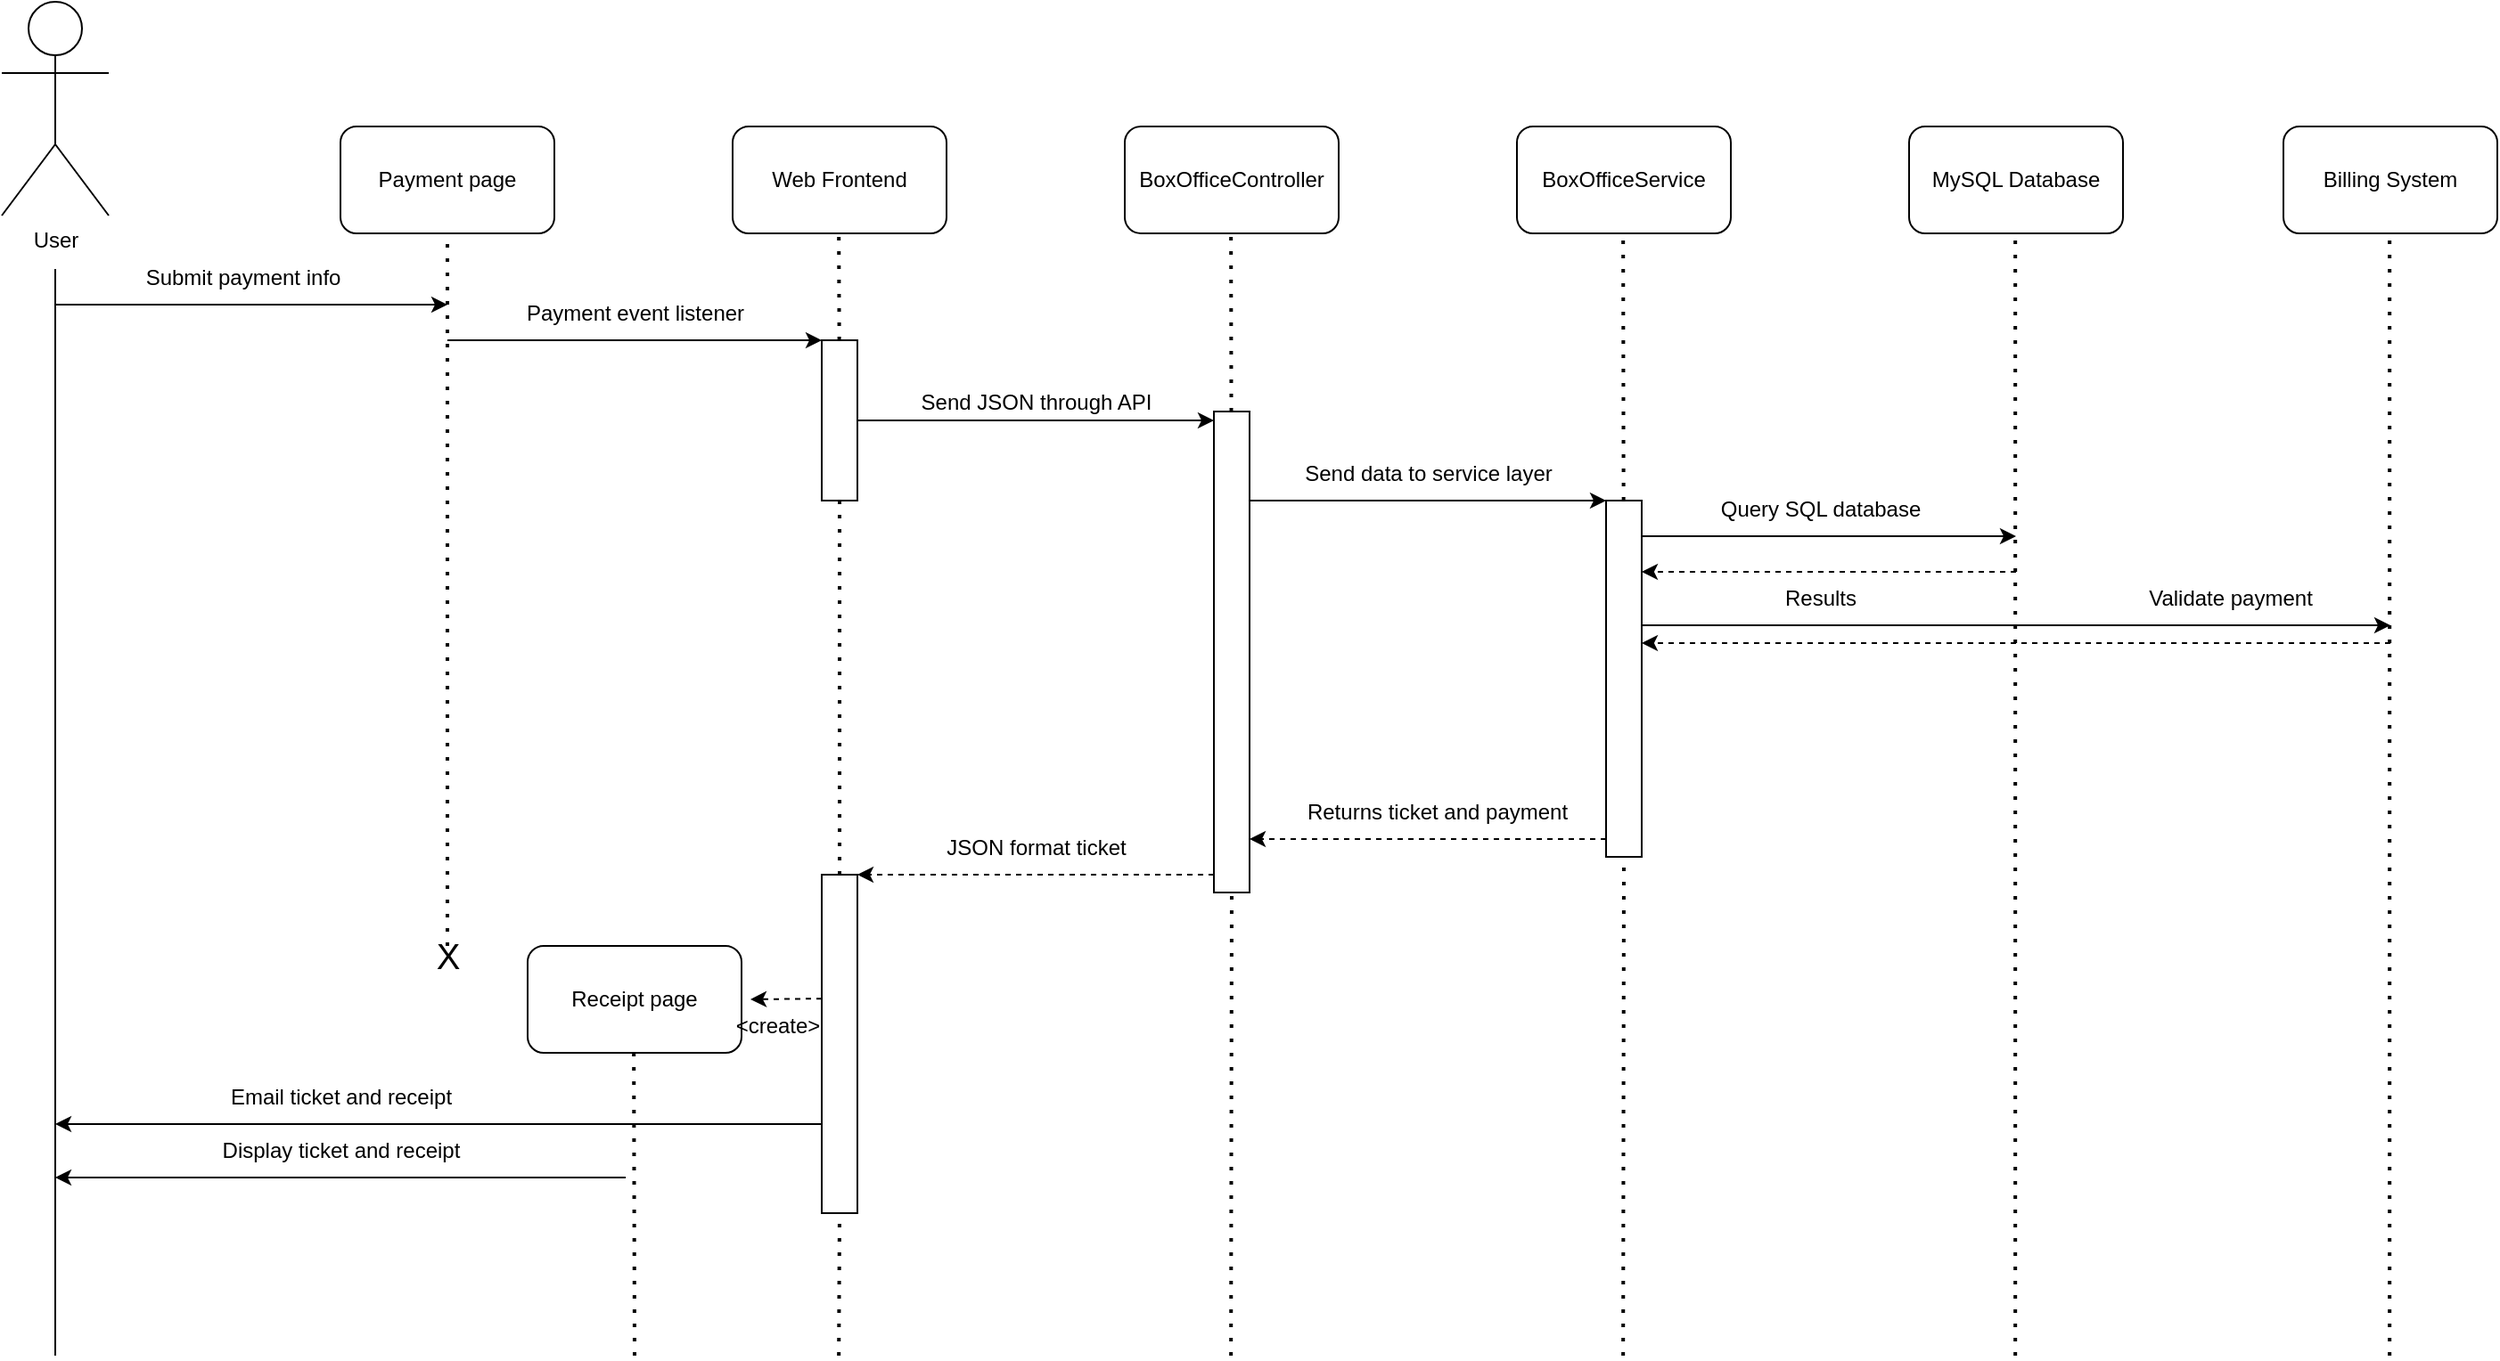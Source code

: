 <mxfile version="20.6.0" type="google" pages="4"><diagram id="Ne33cUZ_tZtp5CVZZPTv" name="Use Case: Purchase Ticket"><mxGraphModel dx="1623" dy="914" grid="1" gridSize="10" guides="1" tooltips="1" connect="1" arrows="1" fold="1" page="1" pageScale="1" pageWidth="1700" pageHeight="1100" math="0" shadow="0"><root><mxCell id="0"/><mxCell id="1" parent="0"/><mxCell id="66LA7Qqj7q2igXG3Upyo-1" value="User" style="shape=umlActor;verticalLabelPosition=bottom;verticalAlign=top;html=1;outlineConnect=0;" vertex="1" parent="1"><mxGeometry x="310" y="200" width="60" height="120" as="geometry"/></mxCell><mxCell id="66LA7Qqj7q2igXG3Upyo-2" value="Payment page" style="rounded=1;whiteSpace=wrap;html=1;" vertex="1" parent="1"><mxGeometry x="500" y="270" width="120" height="60" as="geometry"/></mxCell><mxCell id="66LA7Qqj7q2igXG3Upyo-3" value="Web Frontend" style="rounded=1;whiteSpace=wrap;html=1;" vertex="1" parent="1"><mxGeometry x="720" y="270" width="120" height="60" as="geometry"/></mxCell><mxCell id="66LA7Qqj7q2igXG3Upyo-5" value="BoxOfficeController" style="rounded=1;whiteSpace=wrap;html=1;" vertex="1" parent="1"><mxGeometry x="940" y="270" width="120" height="60" as="geometry"/></mxCell><mxCell id="66LA7Qqj7q2igXG3Upyo-6" value="BoxOfficeService" style="rounded=1;whiteSpace=wrap;html=1;" vertex="1" parent="1"><mxGeometry x="1160" y="270" width="120" height="60" as="geometry"/></mxCell><mxCell id="66LA7Qqj7q2igXG3Upyo-7" value="" style="endArrow=none;dashed=1;html=1;dashPattern=1 3;strokeWidth=2;rounded=0;entryX=0.5;entryY=1;entryDx=0;entryDy=0;" edge="1" parent="1" target="66LA7Qqj7q2igXG3Upyo-2"><mxGeometry width="50" height="50" relative="1" as="geometry"><mxPoint x="560" y="730" as="sourcePoint"/><mxPoint x="990" y="420" as="targetPoint"/></mxGeometry></mxCell><mxCell id="66LA7Qqj7q2igXG3Upyo-8" value="" style="endArrow=none;dashed=1;html=1;dashPattern=1 3;strokeWidth=2;rounded=0;entryX=0.5;entryY=1;entryDx=0;entryDy=0;startArrow=none;" edge="1" parent="1" source="_BiW5hDFb5PB2Yj3_ltE-6"><mxGeometry width="50" height="50" relative="1" as="geometry"><mxPoint x="779.58" y="960.0" as="sourcePoint"/><mxPoint x="779.58" y="330" as="targetPoint"/></mxGeometry></mxCell><mxCell id="66LA7Qqj7q2igXG3Upyo-10" value="" style="endArrow=none;dashed=1;html=1;dashPattern=1 3;strokeWidth=2;rounded=0;entryX=0.5;entryY=1;entryDx=0;entryDy=0;startArrow=none;" edge="1" parent="1" source="_BiW5hDFb5PB2Yj3_ltE-8"><mxGeometry width="50" height="50" relative="1" as="geometry"><mxPoint x="999.58" y="960.0" as="sourcePoint"/><mxPoint x="999.58" y="330" as="targetPoint"/></mxGeometry></mxCell><mxCell id="66LA7Qqj7q2igXG3Upyo-11" value="" style="endArrow=none;dashed=1;html=1;dashPattern=1 3;strokeWidth=2;rounded=0;entryX=0.5;entryY=1;entryDx=0;entryDy=0;startArrow=none;" edge="1" parent="1" source="_BiW5hDFb5PB2Yj3_ltE-14"><mxGeometry width="50" height="50" relative="1" as="geometry"><mxPoint x="1219.58" y="960.0" as="sourcePoint"/><mxPoint x="1219.58" y="330" as="targetPoint"/></mxGeometry></mxCell><mxCell id="_BiW5hDFb5PB2Yj3_ltE-1" value="" style="endArrow=none;html=1;rounded=0;" edge="1" parent="1"><mxGeometry width="50" height="50" relative="1" as="geometry"><mxPoint x="340" y="960" as="sourcePoint"/><mxPoint x="340" y="350" as="targetPoint"/></mxGeometry></mxCell><mxCell id="_BiW5hDFb5PB2Yj3_ltE-2" value="" style="endArrow=classic;html=1;rounded=0;" edge="1" parent="1"><mxGeometry width="50" height="50" relative="1" as="geometry"><mxPoint x="340" y="370" as="sourcePoint"/><mxPoint x="560" y="370" as="targetPoint"/></mxGeometry></mxCell><mxCell id="_BiW5hDFb5PB2Yj3_ltE-3" value="Submit payment info" style="text;html=1;align=center;verticalAlign=middle;resizable=0;points=[];autosize=1;strokeColor=none;fillColor=none;" vertex="1" parent="1"><mxGeometry x="380" y="340" width="130" height="30" as="geometry"/></mxCell><mxCell id="_BiW5hDFb5PB2Yj3_ltE-4" value="" style="endArrow=classic;html=1;rounded=0;entryX=0;entryY=0;entryDx=0;entryDy=0;" edge="1" parent="1" target="_BiW5hDFb5PB2Yj3_ltE-6"><mxGeometry width="50" height="50" relative="1" as="geometry"><mxPoint x="560" y="390" as="sourcePoint"/><mxPoint x="780" y="390" as="targetPoint"/></mxGeometry></mxCell><mxCell id="_BiW5hDFb5PB2Yj3_ltE-5" value="Payment event listener" style="text;html=1;align=center;verticalAlign=middle;resizable=0;points=[];autosize=1;strokeColor=none;fillColor=none;" vertex="1" parent="1"><mxGeometry x="590" y="360" width="150" height="30" as="geometry"/></mxCell><mxCell id="_BiW5hDFb5PB2Yj3_ltE-9" style="edgeStyle=orthogonalEdgeStyle;rounded=0;orthogonalLoop=1;jettySize=auto;html=1;exitX=1;exitY=0.5;exitDx=0;exitDy=0;" edge="1" parent="1" source="_BiW5hDFb5PB2Yj3_ltE-6"><mxGeometry relative="1" as="geometry"><mxPoint x="990" y="435" as="targetPoint"/></mxGeometry></mxCell><mxCell id="_BiW5hDFb5PB2Yj3_ltE-6" value="" style="rounded=0;whiteSpace=wrap;html=1;" vertex="1" parent="1"><mxGeometry x="770" y="390" width="20" height="90" as="geometry"/></mxCell><mxCell id="_BiW5hDFb5PB2Yj3_ltE-7" value="" style="endArrow=none;dashed=1;html=1;dashPattern=1 3;strokeWidth=2;rounded=0;entryX=0.5;entryY=1;entryDx=0;entryDy=0;startArrow=none;" edge="1" parent="1" source="_BiW5hDFb5PB2Yj3_ltE-25" target="_BiW5hDFb5PB2Yj3_ltE-6"><mxGeometry width="50" height="50" relative="1" as="geometry"><mxPoint x="779.58" y="960.0" as="sourcePoint"/><mxPoint x="779.58" y="330" as="targetPoint"/></mxGeometry></mxCell><mxCell id="_BiW5hDFb5PB2Yj3_ltE-8" value="" style="rounded=0;whiteSpace=wrap;html=1;" vertex="1" parent="1"><mxGeometry x="990" y="430" width="20" height="270" as="geometry"/></mxCell><mxCell id="_BiW5hDFb5PB2Yj3_ltE-10" value="" style="endArrow=none;dashed=1;html=1;dashPattern=1 3;strokeWidth=2;rounded=0;entryX=0.5;entryY=1;entryDx=0;entryDy=0;" edge="1" parent="1" target="_BiW5hDFb5PB2Yj3_ltE-8"><mxGeometry width="50" height="50" relative="1" as="geometry"><mxPoint x="999.58" y="960.0" as="sourcePoint"/><mxPoint x="999.58" y="330" as="targetPoint"/></mxGeometry></mxCell><mxCell id="_BiW5hDFb5PB2Yj3_ltE-11" value="Send JSON through API" style="text;html=1;align=center;verticalAlign=middle;resizable=0;points=[];autosize=1;strokeColor=none;fillColor=none;" vertex="1" parent="1"><mxGeometry x="815" y="410" width="150" height="30" as="geometry"/></mxCell><mxCell id="_BiW5hDFb5PB2Yj3_ltE-12" value="MySQL Database" style="rounded=1;whiteSpace=wrap;html=1;" vertex="1" parent="1"><mxGeometry x="1380" y="270" width="120" height="60" as="geometry"/></mxCell><mxCell id="_BiW5hDFb5PB2Yj3_ltE-13" value="" style="endArrow=none;dashed=1;html=1;dashPattern=1 3;strokeWidth=2;rounded=0;entryX=0.5;entryY=1;entryDx=0;entryDy=0;" edge="1" parent="1"><mxGeometry width="50" height="50" relative="1" as="geometry"><mxPoint x="1439.58" y="960.0" as="sourcePoint"/><mxPoint x="1439.58" y="330" as="targetPoint"/></mxGeometry></mxCell><mxCell id="_BiW5hDFb5PB2Yj3_ltE-15" style="edgeStyle=orthogonalEdgeStyle;rounded=0;orthogonalLoop=1;jettySize=auto;html=1;exitX=1;exitY=0.5;exitDx=0;exitDy=0;" edge="1" parent="1"><mxGeometry relative="1" as="geometry"><mxPoint x="1210" y="480" as="targetPoint"/><mxPoint x="1010" y="480" as="sourcePoint"/></mxGeometry></mxCell><mxCell id="_BiW5hDFb5PB2Yj3_ltE-16" value="Send data to service layer" style="text;html=1;align=center;verticalAlign=middle;resizable=0;points=[];autosize=1;strokeColor=none;fillColor=none;" vertex="1" parent="1"><mxGeometry x="1030" y="450" width="160" height="30" as="geometry"/></mxCell><mxCell id="_BiW5hDFb5PB2Yj3_ltE-14" value="" style="rounded=0;whiteSpace=wrap;html=1;" vertex="1" parent="1"><mxGeometry x="1210" y="480" width="20" height="200" as="geometry"/></mxCell><mxCell id="_BiW5hDFb5PB2Yj3_ltE-17" value="" style="endArrow=none;dashed=1;html=1;dashPattern=1 3;strokeWidth=2;rounded=0;entryX=0.5;entryY=1;entryDx=0;entryDy=0;" edge="1" parent="1" target="_BiW5hDFb5PB2Yj3_ltE-14"><mxGeometry width="50" height="50" relative="1" as="geometry"><mxPoint x="1219.58" y="960.0" as="sourcePoint"/><mxPoint x="1219.58" y="330" as="targetPoint"/></mxGeometry></mxCell><mxCell id="_BiW5hDFb5PB2Yj3_ltE-18" style="edgeStyle=orthogonalEdgeStyle;rounded=0;orthogonalLoop=1;jettySize=auto;html=1;exitX=1;exitY=0.5;exitDx=0;exitDy=0;" edge="1" parent="1"><mxGeometry relative="1" as="geometry"><mxPoint x="1440" y="500" as="targetPoint"/><mxPoint x="1230" y="500" as="sourcePoint"/></mxGeometry></mxCell><mxCell id="_BiW5hDFb5PB2Yj3_ltE-19" value="Query SQL database" style="text;html=1;align=center;verticalAlign=middle;resizable=0;points=[];autosize=1;strokeColor=none;fillColor=none;" vertex="1" parent="1"><mxGeometry x="1260" y="470" width="140" height="30" as="geometry"/></mxCell><mxCell id="_BiW5hDFb5PB2Yj3_ltE-21" style="edgeStyle=orthogonalEdgeStyle;rounded=0;orthogonalLoop=1;jettySize=auto;html=1;exitX=1;exitY=0.5;exitDx=0;exitDy=0;dashed=1;" edge="1" parent="1"><mxGeometry relative="1" as="geometry"><mxPoint x="1230" y="520" as="targetPoint"/><mxPoint x="1440" y="520" as="sourcePoint"/></mxGeometry></mxCell><mxCell id="_BiW5hDFb5PB2Yj3_ltE-22" value="Results" style="text;html=1;align=center;verticalAlign=middle;resizable=0;points=[];autosize=1;strokeColor=none;fillColor=none;" vertex="1" parent="1"><mxGeometry x="1300" y="520" width="60" height="30" as="geometry"/></mxCell><mxCell id="_BiW5hDFb5PB2Yj3_ltE-23" style="edgeStyle=orthogonalEdgeStyle;rounded=0;orthogonalLoop=1;jettySize=auto;html=1;exitX=1;exitY=0.5;exitDx=0;exitDy=0;dashed=1;" edge="1" parent="1"><mxGeometry relative="1" as="geometry"><mxPoint x="1010" y="670" as="targetPoint"/><mxPoint x="1210" y="670" as="sourcePoint"/></mxGeometry></mxCell><mxCell id="_BiW5hDFb5PB2Yj3_ltE-24" value="Returns ticket and payment" style="text;html=1;align=center;verticalAlign=middle;resizable=0;points=[];autosize=1;strokeColor=none;fillColor=none;" vertex="1" parent="1"><mxGeometry x="1030" y="640" width="170" height="30" as="geometry"/></mxCell><mxCell id="_BiW5hDFb5PB2Yj3_ltE-25" value="" style="rounded=0;whiteSpace=wrap;html=1;" vertex="1" parent="1"><mxGeometry x="770" y="690" width="20" height="190" as="geometry"/></mxCell><mxCell id="_BiW5hDFb5PB2Yj3_ltE-26" value="" style="endArrow=none;dashed=1;html=1;dashPattern=1 3;strokeWidth=2;rounded=0;entryX=0.5;entryY=1;entryDx=0;entryDy=0;" edge="1" parent="1" target="_BiW5hDFb5PB2Yj3_ltE-25"><mxGeometry width="50" height="50" relative="1" as="geometry"><mxPoint x="779.58" y="960.0" as="sourcePoint"/><mxPoint x="780" y="480" as="targetPoint"/></mxGeometry></mxCell><mxCell id="_BiW5hDFb5PB2Yj3_ltE-27" style="edgeStyle=orthogonalEdgeStyle;rounded=0;orthogonalLoop=1;jettySize=auto;html=1;exitX=1;exitY=0.5;exitDx=0;exitDy=0;dashed=1;" edge="1" parent="1"><mxGeometry relative="1" as="geometry"><mxPoint x="790" y="690" as="targetPoint"/><mxPoint x="990" y="690" as="sourcePoint"/></mxGeometry></mxCell><mxCell id="_BiW5hDFb5PB2Yj3_ltE-28" value="JSON format ticket" style="text;html=1;align=center;verticalAlign=middle;resizable=0;points=[];autosize=1;strokeColor=none;fillColor=none;" vertex="1" parent="1"><mxGeometry x="830" y="660" width="120" height="30" as="geometry"/></mxCell><mxCell id="_BiW5hDFb5PB2Yj3_ltE-32" value="Email ticket and receipt" style="text;html=1;align=center;verticalAlign=middle;resizable=0;points=[];autosize=1;strokeColor=none;fillColor=none;" vertex="1" parent="1"><mxGeometry x="425" y="800" width="150" height="30" as="geometry"/></mxCell><mxCell id="_BiW5hDFb5PB2Yj3_ltE-33" value="Billing System" style="rounded=1;whiteSpace=wrap;html=1;" vertex="1" parent="1"><mxGeometry x="1590" y="270" width="120" height="60" as="geometry"/></mxCell><mxCell id="_BiW5hDFb5PB2Yj3_ltE-34" value="" style="endArrow=none;dashed=1;html=1;dashPattern=1 3;strokeWidth=2;rounded=0;entryX=0.5;entryY=1;entryDx=0;entryDy=0;" edge="1" parent="1"><mxGeometry width="50" height="50" relative="1" as="geometry"><mxPoint x="1649.58" y="960.0" as="sourcePoint"/><mxPoint x="1649.58" y="330" as="targetPoint"/></mxGeometry></mxCell><mxCell id="_BiW5hDFb5PB2Yj3_ltE-35" value="Receipt page" style="rounded=1;whiteSpace=wrap;html=1;" vertex="1" parent="1"><mxGeometry x="605" y="730" width="120" height="60" as="geometry"/></mxCell><mxCell id="_BiW5hDFb5PB2Yj3_ltE-36" value="X" style="text;html=1;align=center;verticalAlign=middle;resizable=0;points=[];autosize=1;strokeColor=none;fillColor=none;fontSize=20;" vertex="1" parent="1"><mxGeometry x="540" y="715" width="40" height="40" as="geometry"/></mxCell><mxCell id="_BiW5hDFb5PB2Yj3_ltE-37" value="" style="endArrow=none;dashed=1;html=1;dashPattern=1 3;strokeWidth=2;rounded=0;entryX=0.5;entryY=1;entryDx=0;entryDy=0;startArrow=none;" edge="1" parent="1"><mxGeometry width="50" height="50" relative="1" as="geometry"><mxPoint x="665" y="960" as="sourcePoint"/><mxPoint x="664.58" y="790" as="targetPoint"/></mxGeometry></mxCell><mxCell id="_BiW5hDFb5PB2Yj3_ltE-42" style="edgeStyle=orthogonalEdgeStyle;rounded=0;orthogonalLoop=1;jettySize=auto;html=1;exitX=1;exitY=0.5;exitDx=0;exitDy=0;" edge="1" parent="1"><mxGeometry relative="1" as="geometry"><mxPoint x="1650" y="550" as="targetPoint"/><mxPoint x="1230" y="550" as="sourcePoint"/></mxGeometry></mxCell><mxCell id="_BiW5hDFb5PB2Yj3_ltE-43" style="edgeStyle=orthogonalEdgeStyle;rounded=0;orthogonalLoop=1;jettySize=auto;html=1;dashed=1;" edge="1" parent="1"><mxGeometry relative="1" as="geometry"><mxPoint x="1230" y="560" as="targetPoint"/><mxPoint x="1650" y="560" as="sourcePoint"/></mxGeometry></mxCell><mxCell id="_BiW5hDFb5PB2Yj3_ltE-44" value="Validate payment" style="text;html=1;align=center;verticalAlign=middle;resizable=0;points=[];autosize=1;strokeColor=none;fillColor=none;fontSize=12;" vertex="1" parent="1"><mxGeometry x="1500" y="520" width="120" height="30" as="geometry"/></mxCell><mxCell id="FO01VnW2S2-4WQUYiZk5-1" value="" style="endArrow=classic;html=1;rounded=0;dashed=1;fontSize=12;" edge="1" parent="1"><mxGeometry width="50" height="50" relative="1" as="geometry"><mxPoint x="770" y="759.58" as="sourcePoint"/><mxPoint x="730" y="760" as="targetPoint"/></mxGeometry></mxCell><mxCell id="FO01VnW2S2-4WQUYiZk5-2" value="&amp;lt;create&amp;gt;" style="text;html=1;align=center;verticalAlign=middle;resizable=0;points=[];autosize=1;strokeColor=none;fillColor=none;fontSize=12;" vertex="1" parent="1"><mxGeometry x="710" y="760" width="70" height="30" as="geometry"/></mxCell><mxCell id="FO01VnW2S2-4WQUYiZk5-3" value="" style="endArrow=classic;html=1;rounded=0;fontSize=12;" edge="1" parent="1"><mxGeometry width="50" height="50" relative="1" as="geometry"><mxPoint x="770" y="830" as="sourcePoint"/><mxPoint x="340" y="830" as="targetPoint"/></mxGeometry></mxCell><mxCell id="FO01VnW2S2-4WQUYiZk5-4" value="" style="endArrow=classic;html=1;rounded=0;fontSize=12;" edge="1" parent="1"><mxGeometry width="50" height="50" relative="1" as="geometry"><mxPoint x="660" y="860" as="sourcePoint"/><mxPoint x="340" y="860.0" as="targetPoint"/></mxGeometry></mxCell><mxCell id="FO01VnW2S2-4WQUYiZk5-5" value="Display ticket and receipt" style="text;html=1;align=center;verticalAlign=middle;resizable=0;points=[];autosize=1;strokeColor=none;fillColor=none;fontSize=12;" vertex="1" parent="1"><mxGeometry x="420" y="830" width="160" height="30" as="geometry"/></mxCell></root></mxGraphModel></diagram><diagram id="gtKa2oXcwA83v5b9JltI" name="Use Case: Cancel Ticket"><mxGraphModel grid="1" page="1" gridSize="10" guides="1" tooltips="1" connect="1" arrows="1" fold="1" pageScale="1" pageWidth="1700" pageHeight="1100" math="0" shadow="0"><root><mxCell id="0"/><mxCell id="1" parent="0"/><mxCell id="isUv5zI68lDwnNXeO6hj-1" value="User" style="shape=umlActor;verticalLabelPosition=bottom;verticalAlign=top;html=1;outlineConnect=0;" vertex="1" parent="1"><mxGeometry x="310" y="200" width="60" height="120" as="geometry"/></mxCell><mxCell id="isUv5zI68lDwnNXeO6hj-2" value="Cancel ticket&lt;br&gt;page" style="rounded=1;whiteSpace=wrap;html=1;" vertex="1" parent="1"><mxGeometry x="500" y="270" width="120" height="60" as="geometry"/></mxCell><mxCell id="isUv5zI68lDwnNXeO6hj-3" value="Web Frontend" style="rounded=1;whiteSpace=wrap;html=1;" vertex="1" parent="1"><mxGeometry x="720" y="270" width="120" height="60" as="geometry"/></mxCell><mxCell id="isUv5zI68lDwnNXeO6hj-4" value="BoxOfficeController" style="rounded=1;whiteSpace=wrap;html=1;" vertex="1" parent="1"><mxGeometry x="940" y="270" width="120" height="60" as="geometry"/></mxCell><mxCell id="isUv5zI68lDwnNXeO6hj-5" value="BoxOfficeService" style="rounded=1;whiteSpace=wrap;html=1;" vertex="1" parent="1"><mxGeometry x="1160" y="270" width="120" height="60" as="geometry"/></mxCell><mxCell id="isUv5zI68lDwnNXeO6hj-6" value="" style="endArrow=none;dashed=1;html=1;dashPattern=1 3;strokeWidth=2;rounded=0;entryX=0.5;entryY=1;entryDx=0;entryDy=0;" edge="1" parent="1" target="isUv5zI68lDwnNXeO6hj-2"><mxGeometry width="50" height="50" relative="1" as="geometry"><mxPoint x="560" y="610" as="sourcePoint"/><mxPoint x="990" y="420" as="targetPoint"/></mxGeometry></mxCell><mxCell id="isUv5zI68lDwnNXeO6hj-7" value="" style="endArrow=none;dashed=1;html=1;dashPattern=1 3;strokeWidth=2;rounded=0;entryX=0.5;entryY=1;entryDx=0;entryDy=0;startArrow=none;" edge="1" parent="1" source="isUv5zI68lDwnNXeO6hj-16"><mxGeometry width="50" height="50" relative="1" as="geometry"><mxPoint x="779.58" y="960.0" as="sourcePoint"/><mxPoint x="779.58" y="330" as="targetPoint"/></mxGeometry></mxCell><mxCell id="isUv5zI68lDwnNXeO6hj-8" value="" style="endArrow=none;dashed=1;html=1;dashPattern=1 3;strokeWidth=2;rounded=0;entryX=0.5;entryY=1;entryDx=0;entryDy=0;startArrow=none;" edge="1" parent="1" source="isUv5zI68lDwnNXeO6hj-18"><mxGeometry width="50" height="50" relative="1" as="geometry"><mxPoint x="999.58" y="960.0" as="sourcePoint"/><mxPoint x="999.58" y="330" as="targetPoint"/></mxGeometry></mxCell><mxCell id="isUv5zI68lDwnNXeO6hj-9" value="" style="endArrow=none;dashed=1;html=1;dashPattern=1 3;strokeWidth=2;rounded=0;entryX=0.5;entryY=1;entryDx=0;entryDy=0;startArrow=none;" edge="1" parent="1" source="isUv5zI68lDwnNXeO6hj-25"><mxGeometry width="50" height="50" relative="1" as="geometry"><mxPoint x="1219.58" y="960.0" as="sourcePoint"/><mxPoint x="1219.58" y="330" as="targetPoint"/></mxGeometry></mxCell><mxCell id="isUv5zI68lDwnNXeO6hj-10" value="" style="endArrow=none;html=1;rounded=0;" edge="1" parent="1"><mxGeometry width="50" height="50" relative="1" as="geometry"><mxPoint x="340" y="960.0" as="sourcePoint"/><mxPoint x="340" y="350" as="targetPoint"/></mxGeometry></mxCell><mxCell id="isUv5zI68lDwnNXeO6hj-11" value="" style="endArrow=classic;html=1;rounded=0;" edge="1" parent="1"><mxGeometry width="50" height="50" relative="1" as="geometry"><mxPoint x="340" y="370" as="sourcePoint"/><mxPoint x="560" y="370" as="targetPoint"/></mxGeometry></mxCell><mxCell id="isUv5zI68lDwnNXeO6hj-12" value="Submit ticket info" style="text;html=1;align=center;verticalAlign=middle;resizable=0;points=[];autosize=1;strokeColor=none;fillColor=none;" vertex="1" parent="1"><mxGeometry x="390" y="340" width="110" height="30" as="geometry"/></mxCell><mxCell id="isUv5zI68lDwnNXeO6hj-13" value="" style="endArrow=classic;html=1;rounded=0;entryX=0;entryY=0;entryDx=0;entryDy=0;" edge="1" parent="1" target="isUv5zI68lDwnNXeO6hj-16"><mxGeometry width="50" height="50" relative="1" as="geometry"><mxPoint x="560" y="390" as="sourcePoint"/><mxPoint x="780" y="390" as="targetPoint"/></mxGeometry></mxCell><mxCell id="isUv5zI68lDwnNXeO6hj-14" value="Cancel ticket event listener" style="text;html=1;align=center;verticalAlign=middle;resizable=0;points=[];autosize=1;strokeColor=none;fillColor=none;" vertex="1" parent="1"><mxGeometry x="580" y="360" width="170" height="30" as="geometry"/></mxCell><mxCell id="isUv5zI68lDwnNXeO6hj-15" style="edgeStyle=orthogonalEdgeStyle;rounded=0;orthogonalLoop=1;jettySize=auto;html=1;exitX=1;exitY=0.5;exitDx=0;exitDy=0;" edge="1" parent="1" source="isUv5zI68lDwnNXeO6hj-16"><mxGeometry relative="1" as="geometry"><mxPoint x="990" y="435" as="targetPoint"/></mxGeometry></mxCell><mxCell id="isUv5zI68lDwnNXeO6hj-16" value="" style="rounded=0;whiteSpace=wrap;html=1;" vertex="1" parent="1"><mxGeometry x="770" y="390" width="20" height="90" as="geometry"/></mxCell><mxCell id="isUv5zI68lDwnNXeO6hj-17" value="" style="endArrow=none;dashed=1;html=1;dashPattern=1 3;strokeWidth=2;rounded=0;entryX=0.5;entryY=1;entryDx=0;entryDy=0;startArrow=none;" edge="1" parent="1" source="isUv5zI68lDwnNXeO6hj-34" target="isUv5zI68lDwnNXeO6hj-16"><mxGeometry width="50" height="50" relative="1" as="geometry"><mxPoint x="779.58" y="960.0" as="sourcePoint"/><mxPoint x="779.58" y="330" as="targetPoint"/></mxGeometry></mxCell><mxCell id="isUv5zI68lDwnNXeO6hj-18" value="" style="rounded=0;whiteSpace=wrap;html=1;" vertex="1" parent="1"><mxGeometry x="990" y="430" width="20" height="180" as="geometry"/></mxCell><mxCell id="isUv5zI68lDwnNXeO6hj-19" value="" style="endArrow=none;dashed=1;html=1;dashPattern=1 3;strokeWidth=2;rounded=0;entryX=0.5;entryY=1;entryDx=0;entryDy=0;" edge="1" parent="1" target="isUv5zI68lDwnNXeO6hj-18"><mxGeometry width="50" height="50" relative="1" as="geometry"><mxPoint x="999.58" y="960.0" as="sourcePoint"/><mxPoint x="999.58" y="330" as="targetPoint"/></mxGeometry></mxCell><mxCell id="isUv5zI68lDwnNXeO6hj-20" value="Send JSON through API" style="text;html=1;align=center;verticalAlign=middle;resizable=0;points=[];autosize=1;strokeColor=none;fillColor=none;" vertex="1" parent="1"><mxGeometry x="815" y="410" width="150" height="30" as="geometry"/></mxCell><mxCell id="isUv5zI68lDwnNXeO6hj-21" value="MySQL Database" style="rounded=1;whiteSpace=wrap;html=1;" vertex="1" parent="1"><mxGeometry x="1380" y="270" width="120" height="60" as="geometry"/></mxCell><mxCell id="isUv5zI68lDwnNXeO6hj-22" value="" style="endArrow=none;dashed=1;html=1;dashPattern=1 3;strokeWidth=2;rounded=0;entryX=0.5;entryY=1;entryDx=0;entryDy=0;" edge="1" parent="1"><mxGeometry width="50" height="50" relative="1" as="geometry"><mxPoint x="1439.58" y="960.0" as="sourcePoint"/><mxPoint x="1439.58" y="330" as="targetPoint"/></mxGeometry></mxCell><mxCell id="isUv5zI68lDwnNXeO6hj-23" style="edgeStyle=orthogonalEdgeStyle;rounded=0;orthogonalLoop=1;jettySize=auto;html=1;exitX=1;exitY=0.5;exitDx=0;exitDy=0;" edge="1" parent="1"><mxGeometry relative="1" as="geometry"><mxPoint x="1210" y="480" as="targetPoint"/><mxPoint x="1010" y="480" as="sourcePoint"/></mxGeometry></mxCell><mxCell id="isUv5zI68lDwnNXeO6hj-24" value="Send data to service layer" style="text;html=1;align=center;verticalAlign=middle;resizable=0;points=[];autosize=1;strokeColor=none;fillColor=none;" vertex="1" parent="1"><mxGeometry x="1030" y="450" width="160" height="30" as="geometry"/></mxCell><mxCell id="isUv5zI68lDwnNXeO6hj-25" value="" style="rounded=0;whiteSpace=wrap;html=1;" vertex="1" parent="1"><mxGeometry x="1210" y="480" width="20" height="100" as="geometry"/></mxCell><mxCell id="isUv5zI68lDwnNXeO6hj-26" value="" style="endArrow=none;dashed=1;html=1;dashPattern=1 3;strokeWidth=2;rounded=0;entryX=0.5;entryY=1;entryDx=0;entryDy=0;" edge="1" parent="1" target="isUv5zI68lDwnNXeO6hj-25"><mxGeometry width="50" height="50" relative="1" as="geometry"><mxPoint x="1219.58" y="960.0" as="sourcePoint"/><mxPoint x="1219.58" y="330" as="targetPoint"/></mxGeometry></mxCell><mxCell id="isUv5zI68lDwnNXeO6hj-27" style="edgeStyle=orthogonalEdgeStyle;rounded=0;orthogonalLoop=1;jettySize=auto;html=1;exitX=1;exitY=0.5;exitDx=0;exitDy=0;" edge="1" parent="1"><mxGeometry relative="1" as="geometry"><mxPoint x="1440" y="500" as="targetPoint"/><mxPoint x="1230" y="500" as="sourcePoint"/></mxGeometry></mxCell><mxCell id="isUv5zI68lDwnNXeO6hj-28" value="Query SQL database" style="text;html=1;align=center;verticalAlign=middle;resizable=0;points=[];autosize=1;strokeColor=none;fillColor=none;" vertex="1" parent="1"><mxGeometry x="1260" y="470" width="140" height="30" as="geometry"/></mxCell><mxCell id="isUv5zI68lDwnNXeO6hj-29" style="edgeStyle=orthogonalEdgeStyle;rounded=0;orthogonalLoop=1;jettySize=auto;html=1;exitX=1;exitY=0.5;exitDx=0;exitDy=0;dashed=1;" edge="1" parent="1"><mxGeometry relative="1" as="geometry"><mxPoint x="1230" y="520" as="targetPoint"/><mxPoint x="1440" y="520" as="sourcePoint"/></mxGeometry></mxCell><mxCell id="isUv5zI68lDwnNXeO6hj-30" value="Results" style="text;html=1;align=center;verticalAlign=middle;resizable=0;points=[];autosize=1;strokeColor=none;fillColor=none;" vertex="1" parent="1"><mxGeometry x="1300" y="520" width="60" height="30" as="geometry"/></mxCell><mxCell id="isUv5zI68lDwnNXeO6hj-31" style="edgeStyle=orthogonalEdgeStyle;rounded=0;orthogonalLoop=1;jettySize=auto;html=1;exitX=1;exitY=0.5;exitDx=0;exitDy=0;dashed=1;" edge="1" parent="1"><mxGeometry relative="1" as="geometry"><mxPoint x="1010" y="570" as="targetPoint"/><mxPoint x="1210" y="570" as="sourcePoint"/></mxGeometry></mxCell><mxCell id="isUv5zI68lDwnNXeO6hj-32" value="Returns receipt" style="text;html=1;align=center;verticalAlign=middle;resizable=0;points=[];autosize=1;strokeColor=none;fillColor=none;" vertex="1" parent="1"><mxGeometry x="1070" y="540" width="100" height="30" as="geometry"/></mxCell><mxCell id="isUv5zI68lDwnNXeO6hj-34" value="" style="rounded=0;whiteSpace=wrap;html=1;" vertex="1" parent="1"><mxGeometry x="770" y="600" width="20" height="150" as="geometry"/></mxCell><mxCell id="isUv5zI68lDwnNXeO6hj-35" value="" style="endArrow=none;dashed=1;html=1;dashPattern=1 3;strokeWidth=2;rounded=0;entryX=0.5;entryY=1;entryDx=0;entryDy=0;" edge="1" parent="1" target="isUv5zI68lDwnNXeO6hj-34"><mxGeometry width="50" height="50" relative="1" as="geometry"><mxPoint x="779.58" y="960.0" as="sourcePoint"/><mxPoint x="780" y="480" as="targetPoint"/></mxGeometry></mxCell><mxCell id="isUv5zI68lDwnNXeO6hj-36" style="edgeStyle=orthogonalEdgeStyle;rounded=0;orthogonalLoop=1;jettySize=auto;html=1;exitX=1;exitY=0.5;exitDx=0;exitDy=0;dashed=1;" edge="1" parent="1"><mxGeometry relative="1" as="geometry"><mxPoint x="790" y="600" as="targetPoint"/><mxPoint x="990" y="600" as="sourcePoint"/></mxGeometry></mxCell><mxCell id="isUv5zI68lDwnNXeO6hj-37" value="JSON format receipt" style="text;html=1;align=center;verticalAlign=middle;resizable=0;points=[];autosize=1;strokeColor=none;fillColor=none;" vertex="1" parent="1"><mxGeometry x="825" y="570" width="130" height="30" as="geometry"/></mxCell><mxCell id="isUv5zI68lDwnNXeO6hj-38" style="edgeStyle=orthogonalEdgeStyle;rounded=0;orthogonalLoop=1;jettySize=auto;html=1;" edge="1" parent="1"><mxGeometry relative="1" as="geometry"><mxPoint x="340" y="720.0" as="targetPoint"/><mxPoint x="770" y="720" as="sourcePoint"/></mxGeometry></mxCell><mxCell id="isUv5zI68lDwnNXeO6hj-39" value="Email refund details" style="text;html=1;align=center;verticalAlign=middle;resizable=0;points=[];autosize=1;strokeColor=none;fillColor=none;" vertex="1" parent="1"><mxGeometry x="440" y="690" width="130" height="30" as="geometry"/></mxCell><mxCell id="isUv5zI68lDwnNXeO6hj-42" value="Receipt page" style="rounded=1;whiteSpace=wrap;html=1;" vertex="1" parent="1"><mxGeometry x="605" y="640" width="120" height="60" as="geometry"/></mxCell><mxCell id="isUv5zI68lDwnNXeO6hj-43" value="X" style="text;html=1;align=center;verticalAlign=middle;resizable=0;points=[];autosize=1;strokeColor=none;fillColor=none;fontSize=20;" vertex="1" parent="1"><mxGeometry x="540" y="600" width="40" height="40" as="geometry"/></mxCell><mxCell id="isUv5zI68lDwnNXeO6hj-44" value="" style="endArrow=none;dashed=1;html=1;dashPattern=1 3;strokeWidth=2;rounded=0;entryX=0.5;entryY=1;entryDx=0;entryDy=0;startArrow=none;" edge="1" parent="1" target="isUv5zI68lDwnNXeO6hj-42"><mxGeometry width="50" height="50" relative="1" as="geometry"><mxPoint x="665" y="960" as="sourcePoint"/><mxPoint x="664.58" y="790.0" as="targetPoint"/></mxGeometry></mxCell><mxCell id="isUv5zI68lDwnNXeO6hj-45" value="&amp;lt;create&amp;gt;" style="text;html=1;align=center;verticalAlign=middle;resizable=0;points=[];autosize=1;strokeColor=none;fillColor=none;fontSize=12;" vertex="1" parent="1"><mxGeometry x="710" y="670" width="70" height="30" as="geometry"/></mxCell><mxCell id="kaniHK-0q_bAMMbaH39d-1" value="" style="endArrow=classic;html=1;rounded=0;fontSize=12;dashed=1;" edge="1" parent="1"><mxGeometry width="50" height="50" relative="1" as="geometry"><mxPoint x="765" y="669.17" as="sourcePoint"/><mxPoint x="725" y="669.17" as="targetPoint"/></mxGeometry></mxCell><mxCell id="kaniHK-0q_bAMMbaH39d-2" style="edgeStyle=orthogonalEdgeStyle;rounded=0;orthogonalLoop=1;jettySize=auto;html=1;" edge="1" parent="1"><mxGeometry relative="1" as="geometry"><mxPoint x="340" y="750.0" as="targetPoint"/><mxPoint x="660" y="750" as="sourcePoint"/></mxGeometry></mxCell><mxCell id="kaniHK-0q_bAMMbaH39d-3" value="Display refund details" style="text;html=1;align=center;verticalAlign=middle;resizable=0;points=[];autosize=1;strokeColor=none;fillColor=none;" vertex="1" parent="1"><mxGeometry x="435" y="720" width="140" height="30" as="geometry"/></mxCell></root></mxGraphModel></diagram><diagram id="Vf5nociyqhgqwcn8mNlS" name="Use Case: Login"><mxGraphModel grid="1" page="1" gridSize="10" guides="1" tooltips="1" connect="1" arrows="1" fold="1" pageScale="1" pageWidth="1700" pageHeight="1100" math="0" shadow="0"><root><mxCell id="0"/><mxCell id="1" parent="0"/><mxCell id="FUche0fClHWAd1XJfPIq-1" value="User" style="shape=umlActor;verticalLabelPosition=bottom;verticalAlign=top;html=1;outlineConnect=0;" vertex="1" parent="1"><mxGeometry x="310" y="200" width="60" height="120" as="geometry"/></mxCell><mxCell id="FUche0fClHWAd1XJfPIq-2" value="Login page" style="rounded=1;whiteSpace=wrap;html=1;" vertex="1" parent="1"><mxGeometry x="500" y="270" width="120" height="60" as="geometry"/></mxCell><mxCell id="FUche0fClHWAd1XJfPIq-3" value="Web Frontend" style="rounded=1;whiteSpace=wrap;html=1;" vertex="1" parent="1"><mxGeometry x="720" y="270" width="120" height="60" as="geometry"/></mxCell><mxCell id="FUche0fClHWAd1XJfPIq-4" value="BoxOfficeController" style="rounded=1;whiteSpace=wrap;html=1;" vertex="1" parent="1"><mxGeometry x="940" y="270" width="120" height="60" as="geometry"/></mxCell><mxCell id="FUche0fClHWAd1XJfPIq-5" value="BoxOfficeController" style="rounded=1;whiteSpace=wrap;html=1;" vertex="1" parent="1"><mxGeometry x="1160" y="270" width="120" height="60" as="geometry"/></mxCell><mxCell id="FUche0fClHWAd1XJfPIq-6" value="" style="endArrow=none;dashed=1;html=1;dashPattern=1 3;strokeWidth=2;rounded=0;entryX=0.5;entryY=1;entryDx=0;entryDy=0;" edge="1" parent="1" target="FUche0fClHWAd1XJfPIq-2"><mxGeometry width="50" height="50" relative="1" as="geometry"><mxPoint x="560" y="650" as="sourcePoint"/><mxPoint x="990" y="420" as="targetPoint"/></mxGeometry></mxCell><mxCell id="FUche0fClHWAd1XJfPIq-7" value="" style="endArrow=none;dashed=1;html=1;dashPattern=1 3;strokeWidth=2;rounded=0;entryX=0.5;entryY=1;entryDx=0;entryDy=0;startArrow=none;" edge="1" parent="1" source="FUche0fClHWAd1XJfPIq-16"><mxGeometry width="50" height="50" relative="1" as="geometry"><mxPoint x="779.58" y="960.0" as="sourcePoint"/><mxPoint x="779.58" y="330" as="targetPoint"/></mxGeometry></mxCell><mxCell id="FUche0fClHWAd1XJfPIq-8" value="" style="endArrow=none;dashed=1;html=1;dashPattern=1 3;strokeWidth=2;rounded=0;entryX=0.5;entryY=1;entryDx=0;entryDy=0;startArrow=none;" edge="1" parent="1" source="FUche0fClHWAd1XJfPIq-18"><mxGeometry width="50" height="50" relative="1" as="geometry"><mxPoint x="999.58" y="960.0" as="sourcePoint"/><mxPoint x="999.58" y="330" as="targetPoint"/></mxGeometry></mxCell><mxCell id="FUche0fClHWAd1XJfPIq-9" value="" style="endArrow=none;dashed=1;html=1;dashPattern=1 3;strokeWidth=2;rounded=0;entryX=0.5;entryY=1;entryDx=0;entryDy=0;startArrow=none;" edge="1" parent="1" source="FUche0fClHWAd1XJfPIq-25"><mxGeometry width="50" height="50" relative="1" as="geometry"><mxPoint x="1219.58" y="960.0" as="sourcePoint"/><mxPoint x="1219.58" y="330" as="targetPoint"/></mxGeometry></mxCell><mxCell id="FUche0fClHWAd1XJfPIq-10" value="" style="endArrow=none;html=1;rounded=0;" edge="1" parent="1"><mxGeometry width="50" height="50" relative="1" as="geometry"><mxPoint x="340" y="960.0" as="sourcePoint"/><mxPoint x="340" y="350" as="targetPoint"/></mxGeometry></mxCell><mxCell id="FUche0fClHWAd1XJfPIq-11" value="" style="endArrow=classic;html=1;rounded=0;" edge="1" parent="1"><mxGeometry width="50" height="50" relative="1" as="geometry"><mxPoint x="340" y="370" as="sourcePoint"/><mxPoint x="560" y="370" as="targetPoint"/></mxGeometry></mxCell><mxCell id="FUche0fClHWAd1XJfPIq-12" value="Enter user credentials" style="text;html=1;align=center;verticalAlign=middle;resizable=0;points=[];autosize=1;strokeColor=none;fillColor=none;" vertex="1" parent="1"><mxGeometry x="375" y="340" width="140" height="30" as="geometry"/></mxCell><mxCell id="FUche0fClHWAd1XJfPIq-13" value="" style="endArrow=classic;html=1;rounded=0;entryX=0;entryY=0;entryDx=0;entryDy=0;" edge="1" parent="1" target="FUche0fClHWAd1XJfPIq-16"><mxGeometry width="50" height="50" relative="1" as="geometry"><mxPoint x="560" y="390" as="sourcePoint"/><mxPoint x="780" y="390" as="targetPoint"/></mxGeometry></mxCell><mxCell id="FUche0fClHWAd1XJfPIq-14" value="Login event listener" style="text;html=1;align=center;verticalAlign=middle;resizable=0;points=[];autosize=1;strokeColor=none;fillColor=none;" vertex="1" parent="1"><mxGeometry x="600" y="360" width="130" height="30" as="geometry"/></mxCell><mxCell id="FUche0fClHWAd1XJfPIq-15" style="edgeStyle=orthogonalEdgeStyle;rounded=0;orthogonalLoop=1;jettySize=auto;html=1;exitX=1;exitY=0.5;exitDx=0;exitDy=0;" edge="1" parent="1" source="FUche0fClHWAd1XJfPIq-16"><mxGeometry relative="1" as="geometry"><mxPoint x="990" y="435" as="targetPoint"/></mxGeometry></mxCell><mxCell id="FUche0fClHWAd1XJfPIq-16" value="" style="rounded=0;whiteSpace=wrap;html=1;" vertex="1" parent="1"><mxGeometry x="770" y="390" width="20" height="90" as="geometry"/></mxCell><mxCell id="FUche0fClHWAd1XJfPIq-17" value="" style="endArrow=none;dashed=1;html=1;dashPattern=1 3;strokeWidth=2;rounded=0;entryX=0.5;entryY=1;entryDx=0;entryDy=0;startArrow=none;" edge="1" parent="1" source="FUche0fClHWAd1XJfPIq-34" target="FUche0fClHWAd1XJfPIq-16"><mxGeometry width="50" height="50" relative="1" as="geometry"><mxPoint x="779.58" y="960.0" as="sourcePoint"/><mxPoint x="779.58" y="330" as="targetPoint"/></mxGeometry></mxCell><mxCell id="FUche0fClHWAd1XJfPIq-18" value="" style="rounded=0;whiteSpace=wrap;html=1;" vertex="1" parent="1"><mxGeometry x="990" y="430" width="20" height="240" as="geometry"/></mxCell><mxCell id="FUche0fClHWAd1XJfPIq-19" value="" style="endArrow=none;dashed=1;html=1;dashPattern=1 3;strokeWidth=2;rounded=0;entryX=0.5;entryY=1;entryDx=0;entryDy=0;" edge="1" parent="1" target="FUche0fClHWAd1XJfPIq-18"><mxGeometry width="50" height="50" relative="1" as="geometry"><mxPoint x="999.58" y="960.0" as="sourcePoint"/><mxPoint x="999.58" y="330" as="targetPoint"/></mxGeometry></mxCell><mxCell id="FUche0fClHWAd1XJfPIq-20" value="Send JSON through API" style="text;html=1;align=center;verticalAlign=middle;resizable=0;points=[];autosize=1;strokeColor=none;fillColor=none;" vertex="1" parent="1"><mxGeometry x="815" y="410" width="150" height="30" as="geometry"/></mxCell><mxCell id="FUche0fClHWAd1XJfPIq-21" value="MySQL Database" style="rounded=1;whiteSpace=wrap;html=1;" vertex="1" parent="1"><mxGeometry x="1380" y="270" width="120" height="60" as="geometry"/></mxCell><mxCell id="FUche0fClHWAd1XJfPIq-22" value="" style="endArrow=none;dashed=1;html=1;dashPattern=1 3;strokeWidth=2;rounded=0;entryX=0.5;entryY=1;entryDx=0;entryDy=0;" edge="1" parent="1"><mxGeometry width="50" height="50" relative="1" as="geometry"><mxPoint x="1439.58" y="960.0" as="sourcePoint"/><mxPoint x="1439.58" y="330" as="targetPoint"/></mxGeometry></mxCell><mxCell id="FUche0fClHWAd1XJfPIq-23" style="edgeStyle=orthogonalEdgeStyle;rounded=0;orthogonalLoop=1;jettySize=auto;html=1;exitX=1;exitY=0.5;exitDx=0;exitDy=0;" edge="1" parent="1"><mxGeometry relative="1" as="geometry"><mxPoint x="1210" y="480" as="targetPoint"/><mxPoint x="1010" y="480" as="sourcePoint"/></mxGeometry></mxCell><mxCell id="FUche0fClHWAd1XJfPIq-24" value="Send data to service layer" style="text;html=1;align=center;verticalAlign=middle;resizable=0;points=[];autosize=1;strokeColor=none;fillColor=none;" vertex="1" parent="1"><mxGeometry x="1030" y="450" width="160" height="30" as="geometry"/></mxCell><mxCell id="FUche0fClHWAd1XJfPIq-25" value="" style="rounded=0;whiteSpace=wrap;html=1;" vertex="1" parent="1"><mxGeometry x="1210" y="480" width="20" height="100" as="geometry"/></mxCell><mxCell id="FUche0fClHWAd1XJfPIq-26" value="" style="endArrow=none;dashed=1;html=1;dashPattern=1 3;strokeWidth=2;rounded=0;entryX=0.5;entryY=1;entryDx=0;entryDy=0;" edge="1" parent="1" target="FUche0fClHWAd1XJfPIq-25"><mxGeometry width="50" height="50" relative="1" as="geometry"><mxPoint x="1219.58" y="960.0" as="sourcePoint"/><mxPoint x="1219.58" y="330" as="targetPoint"/></mxGeometry></mxCell><mxCell id="FUche0fClHWAd1XJfPIq-27" style="edgeStyle=orthogonalEdgeStyle;rounded=0;orthogonalLoop=1;jettySize=auto;html=1;exitX=1;exitY=0.5;exitDx=0;exitDy=0;" edge="1" parent="1"><mxGeometry relative="1" as="geometry"><mxPoint x="1440" y="500" as="targetPoint"/><mxPoint x="1230" y="500" as="sourcePoint"/></mxGeometry></mxCell><mxCell id="FUche0fClHWAd1XJfPIq-28" value="Query SQL database" style="text;html=1;align=center;verticalAlign=middle;resizable=0;points=[];autosize=1;strokeColor=none;fillColor=none;" vertex="1" parent="1"><mxGeometry x="1260" y="470" width="140" height="30" as="geometry"/></mxCell><mxCell id="FUche0fClHWAd1XJfPIq-29" style="edgeStyle=orthogonalEdgeStyle;rounded=0;orthogonalLoop=1;jettySize=auto;html=1;exitX=1;exitY=0.5;exitDx=0;exitDy=0;dashed=1;" edge="1" parent="1"><mxGeometry relative="1" as="geometry"><mxPoint x="1230" y="520" as="targetPoint"/><mxPoint x="1440" y="520" as="sourcePoint"/></mxGeometry></mxCell><mxCell id="FUche0fClHWAd1XJfPIq-30" value="Results" style="text;html=1;align=center;verticalAlign=middle;resizable=0;points=[];autosize=1;strokeColor=none;fillColor=none;" vertex="1" parent="1"><mxGeometry x="1300" y="520" width="60" height="30" as="geometry"/></mxCell><mxCell id="FUche0fClHWAd1XJfPIq-31" style="edgeStyle=orthogonalEdgeStyle;rounded=0;orthogonalLoop=1;jettySize=auto;html=1;exitX=1;exitY=0.5;exitDx=0;exitDy=0;dashed=1;" edge="1" parent="1"><mxGeometry relative="1" as="geometry"><mxPoint x="1010" y="570" as="targetPoint"/><mxPoint x="1210" y="570" as="sourcePoint"/></mxGeometry></mxCell><mxCell id="FUche0fClHWAd1XJfPIq-32" value="Returns RegisteredUser" style="text;html=1;align=center;verticalAlign=middle;resizable=0;points=[];autosize=1;strokeColor=none;fillColor=none;" vertex="1" parent="1"><mxGeometry x="1040" y="540" width="150" height="30" as="geometry"/></mxCell><mxCell id="FUche0fClHWAd1XJfPIq-34" value="" style="rounded=0;whiteSpace=wrap;html=1;" vertex="1" parent="1"><mxGeometry x="770" y="630" width="20" height="280" as="geometry"/></mxCell><mxCell id="FUche0fClHWAd1XJfPIq-35" value="" style="endArrow=none;dashed=1;html=1;dashPattern=1 3;strokeWidth=2;rounded=0;entryX=0.5;entryY=1;entryDx=0;entryDy=0;" edge="1" parent="1" target="FUche0fClHWAd1XJfPIq-34"><mxGeometry width="50" height="50" relative="1" as="geometry"><mxPoint x="779.58" y="960.0" as="sourcePoint"/><mxPoint x="780" y="480" as="targetPoint"/></mxGeometry></mxCell><mxCell id="FUche0fClHWAd1XJfPIq-36" style="edgeStyle=orthogonalEdgeStyle;rounded=0;orthogonalLoop=1;jettySize=auto;html=1;exitX=1;exitY=0.5;exitDx=0;exitDy=0;dashed=1;" edge="1" parent="1"><mxGeometry relative="1" as="geometry"><mxPoint x="790" y="630" as="targetPoint"/><mxPoint x="990" y="630" as="sourcePoint"/></mxGeometry></mxCell><mxCell id="FUche0fClHWAd1XJfPIq-37" value="RegisteredUser JSON information" style="text;html=1;align=center;verticalAlign=middle;resizable=0;points=[];autosize=1;strokeColor=none;fillColor=none;" vertex="1" parent="1"><mxGeometry x="790" y="600" width="200" height="30" as="geometry"/></mxCell><mxCell id="FUche0fClHWAd1XJfPIq-38" style="edgeStyle=orthogonalEdgeStyle;rounded=0;orthogonalLoop=1;jettySize=auto;html=1;" edge="1" parent="1"><mxGeometry relative="1" as="geometry"><mxPoint x="340" y="735.0" as="targetPoint"/><mxPoint x="660" y="735" as="sourcePoint"/></mxGeometry></mxCell><mxCell id="FUche0fClHWAd1XJfPIq-39" value="Display news and announcements" style="text;html=1;align=center;verticalAlign=middle;resizable=0;points=[];autosize=1;strokeColor=none;fillColor=none;" vertex="1" parent="1"><mxGeometry x="390" y="705" width="210" height="30" as="geometry"/></mxCell><mxCell id="FUche0fClHWAd1XJfPIq-42" value="News page" style="rounded=1;whiteSpace=wrap;html=1;" vertex="1" parent="1"><mxGeometry x="600" y="645" width="120" height="60" as="geometry"/></mxCell><mxCell id="FUche0fClHWAd1XJfPIq-43" value="X" style="text;html=1;align=center;verticalAlign=middle;resizable=0;points=[];autosize=1;strokeColor=none;fillColor=none;fontSize=20;" vertex="1" parent="1"><mxGeometry x="540" y="640" width="40" height="40" as="geometry"/></mxCell><mxCell id="FUche0fClHWAd1XJfPIq-44" value="" style="endArrow=none;dashed=1;html=1;dashPattern=1 3;strokeWidth=2;rounded=0;startArrow=none;entryX=0.5;entryY=1;entryDx=0;entryDy=0;" edge="1" parent="1" target="FUche0fClHWAd1XJfPIq-42"><mxGeometry width="50" height="50" relative="1" as="geometry"><mxPoint x="660" y="780" as="sourcePoint"/><mxPoint x="670" y="710" as="targetPoint"/></mxGeometry></mxCell><mxCell id="FUche0fClHWAd1XJfPIq-45" value="&amp;lt;create&amp;gt;" style="text;html=1;align=center;verticalAlign=middle;resizable=0;points=[];autosize=1;strokeColor=none;fillColor=none;fontSize=12;" vertex="1" parent="1"><mxGeometry x="710" y="675" width="70" height="30" as="geometry"/></mxCell><mxCell id="FUche0fClHWAd1XJfPIq-51" style="edgeStyle=orthogonalEdgeStyle;rounded=0;orthogonalLoop=1;jettySize=auto;html=1;exitX=1;exitY=0.5;exitDx=0;exitDy=0;dashed=1;" edge="1" parent="1"><mxGeometry relative="1" as="geometry"><mxPoint x="790" y="660" as="targetPoint"/><mxPoint x="990" y="660" as="sourcePoint"/></mxGeometry></mxCell><mxCell id="FUche0fClHWAd1XJfPIq-52" value="Annual fees due date" style="text;html=1;align=center;verticalAlign=middle;resizable=0;points=[];autosize=1;strokeColor=none;fillColor=none;fontSize=12;" vertex="1" parent="1"><mxGeometry x="820" y="630" width="140" height="30" as="geometry"/></mxCell><mxCell id="aui2um_517CVyMKZPfXd-1" value="" style="endArrow=classic;html=1;rounded=0;dashed=1;fontSize=12;" edge="1" parent="1"><mxGeometry width="50" height="50" relative="1" as="geometry"><mxPoint x="765" y="670" as="sourcePoint"/><mxPoint x="725" y="670" as="targetPoint"/></mxGeometry></mxCell><mxCell id="aui2um_517CVyMKZPfXd-2" value="X" style="text;html=1;align=center;verticalAlign=middle;resizable=0;points=[];autosize=1;strokeColor=none;fillColor=none;fontSize=20;" vertex="1" parent="1"><mxGeometry x="640" y="760" width="40" height="40" as="geometry"/></mxCell><mxCell id="aui2um_517CVyMKZPfXd-3" style="edgeStyle=orthogonalEdgeStyle;rounded=0;orthogonalLoop=1;jettySize=auto;html=1;" edge="1" parent="1"><mxGeometry relative="1" as="geometry"><mxPoint x="660" y="750" as="targetPoint"/><mxPoint x="340" y="750.0" as="sourcePoint"/></mxGeometry></mxCell><mxCell id="aui2um_517CVyMKZPfXd-4" value="Exit news page" style="text;html=1;align=center;verticalAlign=middle;resizable=0;points=[];autosize=1;strokeColor=none;fillColor=none;fontSize=12;" vertex="1" parent="1"><mxGeometry x="440" y="750" width="100" height="30" as="geometry"/></mxCell><mxCell id="aui2um_517CVyMKZPfXd-5" value="" style="endArrow=classic;html=1;rounded=0;entryX=0;entryY=0.464;entryDx=0;entryDy=0;entryPerimeter=0;" edge="1" parent="1" target="FUche0fClHWAd1XJfPIq-34"><mxGeometry width="50" height="50" relative="1" as="geometry"><mxPoint x="660" y="760" as="sourcePoint"/><mxPoint x="740" y="760" as="targetPoint"/></mxGeometry></mxCell><mxCell id="aui2um_517CVyMKZPfXd-6" value="Button listener" style="text;html=1;align=center;verticalAlign=middle;resizable=0;points=[];autosize=1;strokeColor=none;fillColor=none;fontSize=12;" vertex="1" parent="1"><mxGeometry x="670" y="735" width="100" height="30" as="geometry"/></mxCell><mxCell id="aui2um_517CVyMKZPfXd-7" value="Home page" style="rounded=1;whiteSpace=wrap;html=1;" vertex="1" parent="1"><mxGeometry x="605" y="800" width="120" height="60" as="geometry"/></mxCell><mxCell id="aui2um_517CVyMKZPfXd-8" value="" style="endArrow=none;dashed=1;html=1;dashPattern=1 3;strokeWidth=2;rounded=0;fontSize=12;exitX=0.5;exitY=1;exitDx=0;exitDy=0;" edge="1" parent="1" source="aui2um_517CVyMKZPfXd-7"><mxGeometry width="50" height="50" relative="1" as="geometry"><mxPoint x="1050" y="580" as="sourcePoint"/><mxPoint x="665" y="960" as="targetPoint"/></mxGeometry></mxCell><mxCell id="aui2um_517CVyMKZPfXd-9" value="&amp;lt;create&amp;gt;" style="text;html=1;align=center;verticalAlign=middle;resizable=0;points=[];autosize=1;strokeColor=none;fillColor=none;fontSize=12;" vertex="1" parent="1"><mxGeometry x="710" y="830" width="70" height="30" as="geometry"/></mxCell><mxCell id="aui2um_517CVyMKZPfXd-10" value="" style="endArrow=classic;html=1;rounded=0;dashed=1;fontSize=12;" edge="1" parent="1"><mxGeometry width="50" height="50" relative="1" as="geometry"><mxPoint x="765" y="825" as="sourcePoint"/><mxPoint x="725" y="825" as="targetPoint"/></mxGeometry></mxCell></root></mxGraphModel></diagram><diagram id="CmMR6KiVlhT_rMeM2ELI" name="Use Case: Browse Seats"><mxGraphModel grid="1" page="1" gridSize="10" guides="1" tooltips="1" connect="1" arrows="1" fold="1" pageScale="1" pageWidth="1700" pageHeight="1100" math="0" shadow="0"><root><mxCell id="0"/><mxCell id="1" parent="0"/><mxCell id="siHcJl-xbxqMKGpO8o-K-1" value="User" style="shape=umlActor;verticalLabelPosition=bottom;verticalAlign=top;html=1;outlineConnect=0;" vertex="1" parent="1"><mxGeometry x="310" y="200" width="60" height="120" as="geometry"/></mxCell><mxCell id="siHcJl-xbxqMKGpO8o-K-2" value="Movie showtime page" style="rounded=1;whiteSpace=wrap;html=1;" vertex="1" parent="1"><mxGeometry x="500" y="270" width="120" height="60" as="geometry"/></mxCell><mxCell id="siHcJl-xbxqMKGpO8o-K-3" value="Web Frontend" style="rounded=1;whiteSpace=wrap;html=1;" vertex="1" parent="1"><mxGeometry x="720" y="270" width="120" height="60" as="geometry"/></mxCell><mxCell id="siHcJl-xbxqMKGpO8o-K-4" value="BoxOfficeController" style="rounded=1;whiteSpace=wrap;html=1;" vertex="1" parent="1"><mxGeometry x="940" y="270" width="120" height="60" as="geometry"/></mxCell><mxCell id="siHcJl-xbxqMKGpO8o-K-5" value="BoxOfficeService" style="rounded=1;whiteSpace=wrap;html=1;" vertex="1" parent="1"><mxGeometry x="1160" y="270" width="120" height="60" as="geometry"/></mxCell><mxCell id="siHcJl-xbxqMKGpO8o-K-6" value="" style="endArrow=none;dashed=1;html=1;dashPattern=1 3;strokeWidth=2;rounded=0;entryX=0.5;entryY=1;entryDx=0;entryDy=0;" edge="1" parent="1" target="siHcJl-xbxqMKGpO8o-K-2" source="siHcJl-xbxqMKGpO8o-K-43"><mxGeometry width="50" height="50" relative="1" as="geometry"><mxPoint x="560" y="520" as="sourcePoint"/><mxPoint x="990" y="420" as="targetPoint"/></mxGeometry></mxCell><mxCell id="siHcJl-xbxqMKGpO8o-K-7" value="" style="endArrow=none;dashed=1;html=1;dashPattern=1 3;strokeWidth=2;rounded=0;entryX=0.5;entryY=1;entryDx=0;entryDy=0;startArrow=none;" edge="1" parent="1" source="siHcJl-xbxqMKGpO8o-K-16"><mxGeometry width="50" height="50" relative="1" as="geometry"><mxPoint x="779.58" y="960.0" as="sourcePoint"/><mxPoint x="779.58" y="330" as="targetPoint"/></mxGeometry></mxCell><mxCell id="siHcJl-xbxqMKGpO8o-K-8" value="" style="endArrow=none;dashed=1;html=1;dashPattern=1 3;strokeWidth=2;rounded=0;entryX=0.5;entryY=1;entryDx=0;entryDy=0;startArrow=none;" edge="1" parent="1" source="siHcJl-xbxqMKGpO8o-K-18"><mxGeometry width="50" height="50" relative="1" as="geometry"><mxPoint x="999.58" y="960.0" as="sourcePoint"/><mxPoint x="999.58" y="330" as="targetPoint"/></mxGeometry></mxCell><mxCell id="siHcJl-xbxqMKGpO8o-K-9" value="" style="endArrow=none;dashed=1;html=1;dashPattern=1 3;strokeWidth=2;rounded=0;entryX=0.5;entryY=1;entryDx=0;entryDy=0;startArrow=none;" edge="1" parent="1" source="siHcJl-xbxqMKGpO8o-K-25"><mxGeometry width="50" height="50" relative="1" as="geometry"><mxPoint x="1219.58" y="960.0" as="sourcePoint"/><mxPoint x="1219.58" y="330" as="targetPoint"/></mxGeometry></mxCell><mxCell id="siHcJl-xbxqMKGpO8o-K-10" value="" style="endArrow=none;html=1;rounded=0;" edge="1" parent="1"><mxGeometry width="50" height="50" relative="1" as="geometry"><mxPoint x="340" y="960.0" as="sourcePoint"/><mxPoint x="340" y="350" as="targetPoint"/></mxGeometry></mxCell><mxCell id="siHcJl-xbxqMKGpO8o-K-11" value="" style="endArrow=classic;html=1;rounded=0;" edge="1" parent="1"><mxGeometry width="50" height="50" relative="1" as="geometry"><mxPoint x="340" y="370" as="sourcePoint"/><mxPoint x="560" y="370" as="targetPoint"/></mxGeometry></mxCell><mxCell id="siHcJl-xbxqMKGpO8o-K-12" value="Select showtime" style="text;html=1;align=center;verticalAlign=middle;resizable=0;points=[];autosize=1;strokeColor=none;fillColor=none;" vertex="1" parent="1"><mxGeometry x="390" y="340" width="110" height="30" as="geometry"/></mxCell><mxCell id="siHcJl-xbxqMKGpO8o-K-13" value="" style="endArrow=classic;html=1;rounded=0;entryX=0;entryY=0;entryDx=0;entryDy=0;" edge="1" parent="1" target="siHcJl-xbxqMKGpO8o-K-16"><mxGeometry width="50" height="50" relative="1" as="geometry"><mxPoint x="560" y="390" as="sourcePoint"/><mxPoint x="780" y="390" as="targetPoint"/></mxGeometry></mxCell><mxCell id="siHcJl-xbxqMKGpO8o-K-14" value="Showtime event listener" style="text;html=1;align=center;verticalAlign=middle;resizable=0;points=[];autosize=1;strokeColor=none;fillColor=none;" vertex="1" parent="1"><mxGeometry x="590" y="360" width="150" height="30" as="geometry"/></mxCell><mxCell id="siHcJl-xbxqMKGpO8o-K-15" style="edgeStyle=orthogonalEdgeStyle;rounded=0;orthogonalLoop=1;jettySize=auto;html=1;exitX=1;exitY=0.5;exitDx=0;exitDy=0;" edge="1" parent="1" source="siHcJl-xbxqMKGpO8o-K-16"><mxGeometry relative="1" as="geometry"><mxPoint x="990" y="435" as="targetPoint"/></mxGeometry></mxCell><mxCell id="siHcJl-xbxqMKGpO8o-K-16" value="" style="rounded=0;whiteSpace=wrap;html=1;" vertex="1" parent="1"><mxGeometry x="770" y="390" width="20" height="90" as="geometry"/></mxCell><mxCell id="siHcJl-xbxqMKGpO8o-K-17" value="" style="endArrow=none;dashed=1;html=1;dashPattern=1 3;strokeWidth=2;rounded=0;entryX=0.5;entryY=1;entryDx=0;entryDy=0;startArrow=none;" edge="1" parent="1" source="siHcJl-xbxqMKGpO8o-K-34" target="siHcJl-xbxqMKGpO8o-K-16"><mxGeometry width="50" height="50" relative="1" as="geometry"><mxPoint x="779.58" y="960.0" as="sourcePoint"/><mxPoint x="779.58" y="330" as="targetPoint"/></mxGeometry></mxCell><mxCell id="siHcJl-xbxqMKGpO8o-K-18" value="" style="rounded=0;whiteSpace=wrap;html=1;" vertex="1" parent="1"><mxGeometry x="990" y="430" width="20" height="160" as="geometry"/></mxCell><mxCell id="siHcJl-xbxqMKGpO8o-K-19" value="" style="endArrow=none;dashed=1;html=1;dashPattern=1 3;strokeWidth=2;rounded=0;entryX=0.5;entryY=1;entryDx=0;entryDy=0;" edge="1" parent="1" target="siHcJl-xbxqMKGpO8o-K-18"><mxGeometry width="50" height="50" relative="1" as="geometry"><mxPoint x="999.58" y="960.0" as="sourcePoint"/><mxPoint x="999.58" y="330" as="targetPoint"/></mxGeometry></mxCell><mxCell id="siHcJl-xbxqMKGpO8o-K-20" value="Send JSON through API" style="text;html=1;align=center;verticalAlign=middle;resizable=0;points=[];autosize=1;strokeColor=none;fillColor=none;" vertex="1" parent="1"><mxGeometry x="815" y="410" width="150" height="30" as="geometry"/></mxCell><mxCell id="siHcJl-xbxqMKGpO8o-K-21" value="MySQL Database" style="rounded=1;whiteSpace=wrap;html=1;" vertex="1" parent="1"><mxGeometry x="1380" y="270" width="120" height="60" as="geometry"/></mxCell><mxCell id="siHcJl-xbxqMKGpO8o-K-22" value="" style="endArrow=none;dashed=1;html=1;dashPattern=1 3;strokeWidth=2;rounded=0;entryX=0.5;entryY=1;entryDx=0;entryDy=0;" edge="1" parent="1"><mxGeometry width="50" height="50" relative="1" as="geometry"><mxPoint x="1439.58" y="960.0" as="sourcePoint"/><mxPoint x="1439.58" y="330" as="targetPoint"/></mxGeometry></mxCell><mxCell id="siHcJl-xbxqMKGpO8o-K-23" style="edgeStyle=orthogonalEdgeStyle;rounded=0;orthogonalLoop=1;jettySize=auto;html=1;exitX=1;exitY=0.5;exitDx=0;exitDy=0;" edge="1" parent="1"><mxGeometry relative="1" as="geometry"><mxPoint x="1210" y="480" as="targetPoint"/><mxPoint x="1010" y="480" as="sourcePoint"/></mxGeometry></mxCell><mxCell id="siHcJl-xbxqMKGpO8o-K-24" value="Send data to service layer" style="text;html=1;align=center;verticalAlign=middle;resizable=0;points=[];autosize=1;strokeColor=none;fillColor=none;" vertex="1" parent="1"><mxGeometry x="1030" y="450" width="160" height="30" as="geometry"/></mxCell><mxCell id="siHcJl-xbxqMKGpO8o-K-25" value="" style="rounded=0;whiteSpace=wrap;html=1;" vertex="1" parent="1"><mxGeometry x="1210" y="480" width="20" height="100" as="geometry"/></mxCell><mxCell id="siHcJl-xbxqMKGpO8o-K-26" value="" style="endArrow=none;dashed=1;html=1;dashPattern=1 3;strokeWidth=2;rounded=0;entryX=0.5;entryY=1;entryDx=0;entryDy=0;" edge="1" parent="1" target="siHcJl-xbxqMKGpO8o-K-25"><mxGeometry width="50" height="50" relative="1" as="geometry"><mxPoint x="1219.58" y="960.0" as="sourcePoint"/><mxPoint x="1219.58" y="330" as="targetPoint"/></mxGeometry></mxCell><mxCell id="siHcJl-xbxqMKGpO8o-K-27" style="edgeStyle=orthogonalEdgeStyle;rounded=0;orthogonalLoop=1;jettySize=auto;html=1;exitX=1;exitY=0.5;exitDx=0;exitDy=0;" edge="1" parent="1"><mxGeometry relative="1" as="geometry"><mxPoint x="1440" y="500" as="targetPoint"/><mxPoint x="1230" y="500" as="sourcePoint"/></mxGeometry></mxCell><mxCell id="siHcJl-xbxqMKGpO8o-K-28" value="Query SQL database" style="text;html=1;align=center;verticalAlign=middle;resizable=0;points=[];autosize=1;strokeColor=none;fillColor=none;" vertex="1" parent="1"><mxGeometry x="1260" y="470" width="140" height="30" as="geometry"/></mxCell><mxCell id="siHcJl-xbxqMKGpO8o-K-29" style="edgeStyle=orthogonalEdgeStyle;rounded=0;orthogonalLoop=1;jettySize=auto;html=1;exitX=1;exitY=0.5;exitDx=0;exitDy=0;dashed=1;" edge="1" parent="1"><mxGeometry relative="1" as="geometry"><mxPoint x="1230" y="520" as="targetPoint"/><mxPoint x="1440" y="520" as="sourcePoint"/></mxGeometry></mxCell><mxCell id="siHcJl-xbxqMKGpO8o-K-31" style="edgeStyle=orthogonalEdgeStyle;rounded=0;orthogonalLoop=1;jettySize=auto;html=1;exitX=1;exitY=0.5;exitDx=0;exitDy=0;dashed=1;" edge="1" parent="1"><mxGeometry relative="1" as="geometry"><mxPoint x="1010" y="564.17" as="targetPoint"/><mxPoint x="1210" y="564.17" as="sourcePoint"/></mxGeometry></mxCell><mxCell id="siHcJl-xbxqMKGpO8o-K-32" value="Returns list of seat availability" style="text;html=1;align=center;verticalAlign=middle;resizable=0;points=[];autosize=1;strokeColor=none;fillColor=none;" vertex="1" parent="1"><mxGeometry x="1030" y="535" width="180" height="30" as="geometry"/></mxCell><mxCell id="siHcJl-xbxqMKGpO8o-K-34" value="" style="rounded=0;whiteSpace=wrap;html=1;" vertex="1" parent="1"><mxGeometry x="770" y="580" width="20" height="320" as="geometry"/></mxCell><mxCell id="siHcJl-xbxqMKGpO8o-K-35" value="" style="endArrow=none;dashed=1;html=1;dashPattern=1 3;strokeWidth=2;rounded=0;entryX=0.5;entryY=1;entryDx=0;entryDy=0;" edge="1" parent="1" target="siHcJl-xbxqMKGpO8o-K-34"><mxGeometry width="50" height="50" relative="1" as="geometry"><mxPoint x="779.58" y="960.0" as="sourcePoint"/><mxPoint x="780" y="480" as="targetPoint"/></mxGeometry></mxCell><mxCell id="siHcJl-xbxqMKGpO8o-K-36" style="edgeStyle=orthogonalEdgeStyle;rounded=0;orthogonalLoop=1;jettySize=auto;html=1;exitX=1;exitY=0.5;exitDx=0;exitDy=0;dashed=1;" edge="1" parent="1"><mxGeometry relative="1" as="geometry"><mxPoint x="790" y="580" as="targetPoint"/><mxPoint x="990" y="580" as="sourcePoint"/></mxGeometry></mxCell><mxCell id="siHcJl-xbxqMKGpO8o-K-37" value="JSON format seat availability" style="text;html=1;align=center;verticalAlign=middle;resizable=0;points=[];autosize=1;strokeColor=none;fillColor=none;" vertex="1" parent="1"><mxGeometry x="810" y="550" width="180" height="30" as="geometry"/></mxCell><mxCell id="siHcJl-xbxqMKGpO8o-K-38" style="edgeStyle=orthogonalEdgeStyle;rounded=0;orthogonalLoop=1;jettySize=auto;html=1;" edge="1" parent="1"><mxGeometry relative="1" as="geometry"><mxPoint x="340" y="670.0" as="targetPoint"/><mxPoint x="660" y="670" as="sourcePoint"/></mxGeometry></mxCell><mxCell id="siHcJl-xbxqMKGpO8o-K-42" value="Seat map page" style="rounded=1;whiteSpace=wrap;html=1;" vertex="1" parent="1"><mxGeometry x="600" y="590" width="120" height="60" as="geometry"/></mxCell><mxCell id="siHcJl-xbxqMKGpO8o-K-43" value="X" style="text;html=1;align=center;verticalAlign=middle;resizable=0;points=[];autosize=1;strokeColor=none;fillColor=none;fontSize=20;" vertex="1" parent="1"><mxGeometry x="540" y="570" width="40" height="40" as="geometry"/></mxCell><mxCell id="siHcJl-xbxqMKGpO8o-K-44" value="" style="endArrow=none;dashed=1;html=1;dashPattern=1 3;strokeWidth=2;rounded=0;entryX=0.5;entryY=1;entryDx=0;entryDy=0;startArrow=none;" edge="1" parent="1" target="siHcJl-xbxqMKGpO8o-K-42"><mxGeometry width="50" height="50" relative="1" as="geometry"><mxPoint x="660" y="960" as="sourcePoint"/><mxPoint x="664.58" y="790.0" as="targetPoint"/></mxGeometry></mxCell><mxCell id="siHcJl-xbxqMKGpO8o-K-45" value="&amp;lt;create&amp;gt;" style="text;html=1;align=center;verticalAlign=middle;resizable=0;points=[];autosize=1;strokeColor=none;fillColor=none;fontSize=12;" vertex="1" parent="1"><mxGeometry x="710" y="620" width="70" height="30" as="geometry"/></mxCell><mxCell id="C-9rvQMxx5muise0tgS1-1" value="" style="endArrow=classic;html=1;rounded=0;dashed=1;fontSize=12;" edge="1" parent="1"><mxGeometry width="50" height="50" relative="1" as="geometry"><mxPoint x="770" y="619.58" as="sourcePoint"/><mxPoint x="720" y="619.58" as="targetPoint"/></mxGeometry></mxCell><mxCell id="AhGD82TK_AzyULCtozqy-1" value="Show available seats" style="text;html=1;align=center;verticalAlign=middle;resizable=0;points=[];autosize=1;strokeColor=none;fillColor=none;fontSize=12;" vertex="1" parent="1"><mxGeometry x="430" y="640" width="140" height="30" as="geometry"/></mxCell><mxCell id="AhGD82TK_AzyULCtozqy-2" style="edgeStyle=orthogonalEdgeStyle;rounded=0;orthogonalLoop=1;jettySize=auto;html=1;" edge="1" parent="1"><mxGeometry relative="1" as="geometry"><mxPoint x="660" y="700" as="targetPoint"/><mxPoint x="340" y="700.0" as="sourcePoint"/></mxGeometry></mxCell><mxCell id="AhGD82TK_AzyULCtozqy-3" value="Choose seat" style="text;html=1;align=center;verticalAlign=middle;resizable=0;points=[];autosize=1;strokeColor=none;fillColor=none;fontSize=12;" vertex="1" parent="1"><mxGeometry x="450" y="670" width="90" height="30" as="geometry"/></mxCell><mxCell id="AhGD82TK_AzyULCtozqy-4" value="Seat listener" style="text;html=1;align=center;verticalAlign=middle;resizable=0;points=[];autosize=1;strokeColor=none;fillColor=none;fontSize=12;" vertex="1" parent="1"><mxGeometry x="680" y="690" width="90" height="30" as="geometry"/></mxCell><mxCell id="AhGD82TK_AzyULCtozqy-5" value="" style="endArrow=classic;html=1;rounded=0;fontSize=12;" edge="1" parent="1"><mxGeometry width="50" height="50" relative="1" as="geometry"><mxPoint x="660" y="720" as="sourcePoint"/><mxPoint x="770" y="720" as="targetPoint"/></mxGeometry></mxCell><mxCell id="AhGD82TK_AzyULCtozqy-6" value="" style="rounded=0;whiteSpace=wrap;html=1;" vertex="1" parent="1"><mxGeometry x="990" y="730" width="20" height="160" as="geometry"/></mxCell><mxCell id="AhGD82TK_AzyULCtozqy-8" style="edgeStyle=orthogonalEdgeStyle;rounded=0;orthogonalLoop=1;jettySize=auto;html=1;exitX=1;exitY=0.5;exitDx=0;exitDy=0;" edge="1" parent="1"><mxGeometry relative="1" as="geometry"><mxPoint x="990" y="735" as="targetPoint"/><mxPoint x="790" y="735" as="sourcePoint"/></mxGeometry></mxCell><mxCell id="AhGD82TK_AzyULCtozqy-9" value="Get seat through API" style="text;html=1;align=center;verticalAlign=middle;resizable=0;points=[];autosize=1;strokeColor=none;fillColor=none;" vertex="1" parent="1"><mxGeometry x="825" y="710" width="130" height="30" as="geometry"/></mxCell><mxCell id="AhGD82TK_AzyULCtozqy-10" value="Send data to service layer" style="text;html=1;align=center;verticalAlign=middle;resizable=0;points=[];autosize=1;strokeColor=none;fillColor=none;" vertex="1" parent="1"><mxGeometry x="1030" y="730" width="160" height="30" as="geometry"/></mxCell><mxCell id="AhGD82TK_AzyULCtozqy-11" value="" style="rounded=0;whiteSpace=wrap;html=1;" vertex="1" parent="1"><mxGeometry x="1210" y="760" width="20" height="100" as="geometry"/></mxCell><mxCell id="AhGD82TK_AzyULCtozqy-12" style="edgeStyle=orthogonalEdgeStyle;rounded=0;orthogonalLoop=1;jettySize=auto;html=1;exitX=1;exitY=0.5;exitDx=0;exitDy=0;" edge="1" parent="1"><mxGeometry relative="1" as="geometry"><mxPoint x="1440" y="780" as="targetPoint"/><mxPoint x="1230" y="780" as="sourcePoint"/></mxGeometry></mxCell><mxCell id="AhGD82TK_AzyULCtozqy-13" value="Query SQL database" style="text;html=1;align=center;verticalAlign=middle;resizable=0;points=[];autosize=1;strokeColor=none;fillColor=none;" vertex="1" parent="1"><mxGeometry x="1260" y="750" width="140" height="30" as="geometry"/></mxCell><mxCell id="AhGD82TK_AzyULCtozqy-14" style="edgeStyle=orthogonalEdgeStyle;rounded=0;orthogonalLoop=1;jettySize=auto;html=1;exitX=1;exitY=0.5;exitDx=0;exitDy=0;dashed=1;" edge="1" parent="1"><mxGeometry relative="1" as="geometry"><mxPoint x="1230" y="800" as="targetPoint"/><mxPoint x="1440" y="800" as="sourcePoint"/></mxGeometry></mxCell><mxCell id="AhGD82TK_AzyULCtozqy-15" value="Returns seat information" style="text;html=1;align=center;verticalAlign=middle;resizable=0;points=[];autosize=1;strokeColor=none;fillColor=none;" vertex="1" parent="1"><mxGeometry x="1045" y="815" width="150" height="30" as="geometry"/></mxCell><mxCell id="AhGD82TK_AzyULCtozqy-16" style="edgeStyle=orthogonalEdgeStyle;rounded=0;orthogonalLoop=1;jettySize=auto;html=1;exitX=1;exitY=0.5;exitDx=0;exitDy=0;" edge="1" parent="1"><mxGeometry relative="1" as="geometry"><mxPoint x="1210" y="760" as="targetPoint"/><mxPoint x="1010" y="760" as="sourcePoint"/></mxGeometry></mxCell><mxCell id="AhGD82TK_AzyULCtozqy-17" style="edgeStyle=orthogonalEdgeStyle;rounded=0;orthogonalLoop=1;jettySize=auto;html=1;exitX=1;exitY=0.5;exitDx=0;exitDy=0;dashed=1;" edge="1" parent="1"><mxGeometry relative="1" as="geometry"><mxPoint x="1010" y="850" as="targetPoint"/><mxPoint x="1210" y="850" as="sourcePoint"/></mxGeometry></mxCell><mxCell id="AhGD82TK_AzyULCtozqy-18" style="edgeStyle=orthogonalEdgeStyle;rounded=0;orthogonalLoop=1;jettySize=auto;html=1;exitX=1;exitY=0.5;exitDx=0;exitDy=0;dashed=1;" edge="1" parent="1"><mxGeometry relative="1" as="geometry"><mxPoint x="790" y="880" as="targetPoint"/><mxPoint x="990" y="880" as="sourcePoint"/></mxGeometry></mxCell><mxCell id="AhGD82TK_AzyULCtozqy-19" value="JSON format seat" style="text;html=1;align=center;verticalAlign=middle;resizable=0;points=[];autosize=1;strokeColor=none;fillColor=none;" vertex="1" parent="1"><mxGeometry x="840" y="850" width="120" height="30" as="geometry"/></mxCell><mxCell id="AhGD82TK_AzyULCtozqy-20" value="" style="endArrow=classic;html=1;rounded=0;fontSize=12;" edge="1" parent="1"><mxGeometry width="50" height="50" relative="1" as="geometry"><mxPoint x="770" y="890" as="sourcePoint"/><mxPoint x="660" y="890" as="targetPoint"/></mxGeometry></mxCell><mxCell id="dftXFywOydKN8rC7dVQk-1" value="Update seat &lt;br&gt;selection" style="text;html=1;align=center;verticalAlign=middle;resizable=0;points=[];autosize=1;strokeColor=none;fillColor=none;fontSize=12;" vertex="1" parent="1"><mxGeometry x="670" y="850" width="90" height="40" as="geometry"/></mxCell></root></mxGraphModel></diagram></mxfile>